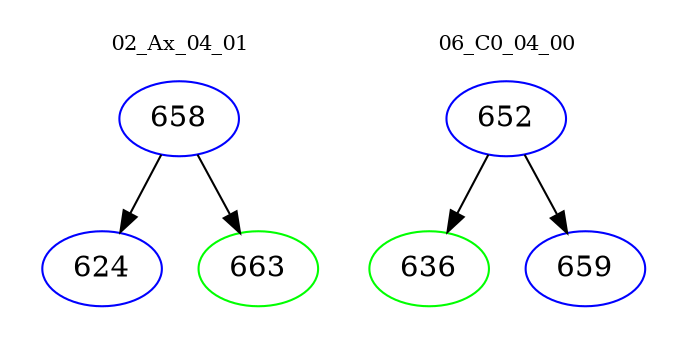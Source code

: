 digraph{
subgraph cluster_0 {
color = white
label = "02_Ax_04_01";
fontsize=10;
T0_658 [label="658", color="blue"]
T0_658 -> T0_624 [color="black"]
T0_624 [label="624", color="blue"]
T0_658 -> T0_663 [color="black"]
T0_663 [label="663", color="green"]
}
subgraph cluster_1 {
color = white
label = "06_C0_04_00";
fontsize=10;
T1_652 [label="652", color="blue"]
T1_652 -> T1_636 [color="black"]
T1_636 [label="636", color="green"]
T1_652 -> T1_659 [color="black"]
T1_659 [label="659", color="blue"]
}
}
